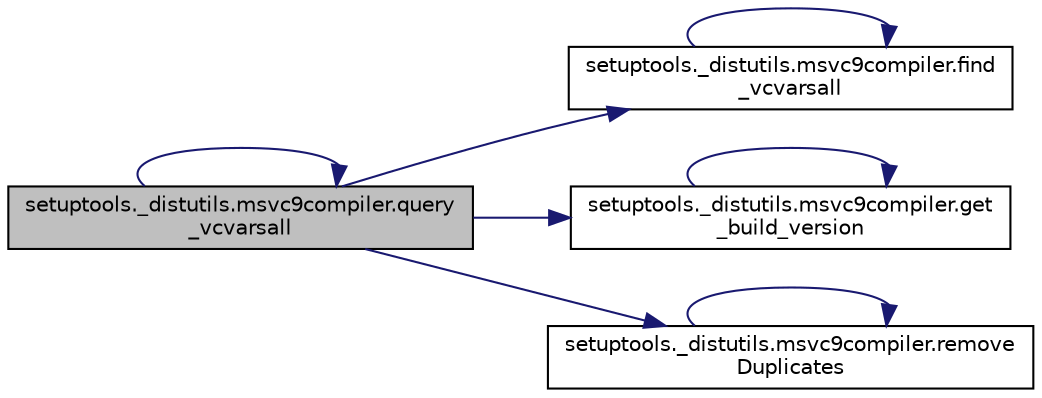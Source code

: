 digraph "setuptools._distutils.msvc9compiler.query_vcvarsall"
{
 // LATEX_PDF_SIZE
  edge [fontname="Helvetica",fontsize="10",labelfontname="Helvetica",labelfontsize="10"];
  node [fontname="Helvetica",fontsize="10",shape=record];
  rankdir="LR";
  Node1 [label="setuptools._distutils.msvc9compiler.query\l_vcvarsall",height=0.2,width=0.4,color="black", fillcolor="grey75", style="filled", fontcolor="black",tooltip=" "];
  Node1 -> Node2 [color="midnightblue",fontsize="10",style="solid",fontname="Helvetica"];
  Node2 [label="setuptools._distutils.msvc9compiler.find\l_vcvarsall",height=0.2,width=0.4,color="black", fillcolor="white", style="filled",URL="$d6/d4d/namespacesetuptools_1_1__distutils_1_1msvc9compiler.html#a7c6b6df5e6749e9b60b1e5d592b1acf9",tooltip=" "];
  Node2 -> Node2 [color="midnightblue",fontsize="10",style="solid",fontname="Helvetica"];
  Node1 -> Node3 [color="midnightblue",fontsize="10",style="solid",fontname="Helvetica"];
  Node3 [label="setuptools._distutils.msvc9compiler.get\l_build_version",height=0.2,width=0.4,color="black", fillcolor="white", style="filled",URL="$d6/d4d/namespacesetuptools_1_1__distutils_1_1msvc9compiler.html#ac4367f7450a56ac581a75e82067a815d",tooltip=" "];
  Node3 -> Node3 [color="midnightblue",fontsize="10",style="solid",fontname="Helvetica"];
  Node1 -> Node1 [color="midnightblue",fontsize="10",style="solid",fontname="Helvetica"];
  Node1 -> Node4 [color="midnightblue",fontsize="10",style="solid",fontname="Helvetica"];
  Node4 [label="setuptools._distutils.msvc9compiler.remove\lDuplicates",height=0.2,width=0.4,color="black", fillcolor="white", style="filled",URL="$d6/d4d/namespacesetuptools_1_1__distutils_1_1msvc9compiler.html#a12fc5d2e326f661cd1c49c5003efe076",tooltip=" "];
  Node4 -> Node4 [color="midnightblue",fontsize="10",style="solid",fontname="Helvetica"];
}
